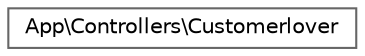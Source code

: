 digraph "Graphical Class Hierarchy"
{
 // LATEX_PDF_SIZE
  bgcolor="transparent";
  edge [fontname=Helvetica,fontsize=10,labelfontname=Helvetica,labelfontsize=10];
  node [fontname=Helvetica,fontsize=10,shape=box,height=0.2,width=0.4];
  rankdir="LR";
  Node0 [id="Node000000",label="App\\Controllers\\Customerlover",height=0.2,width=0.4,color="grey40", fillcolor="white", style="filled",URL="$classApp_1_1Controllers_1_1Customerlover.html",tooltip=" "];
}
